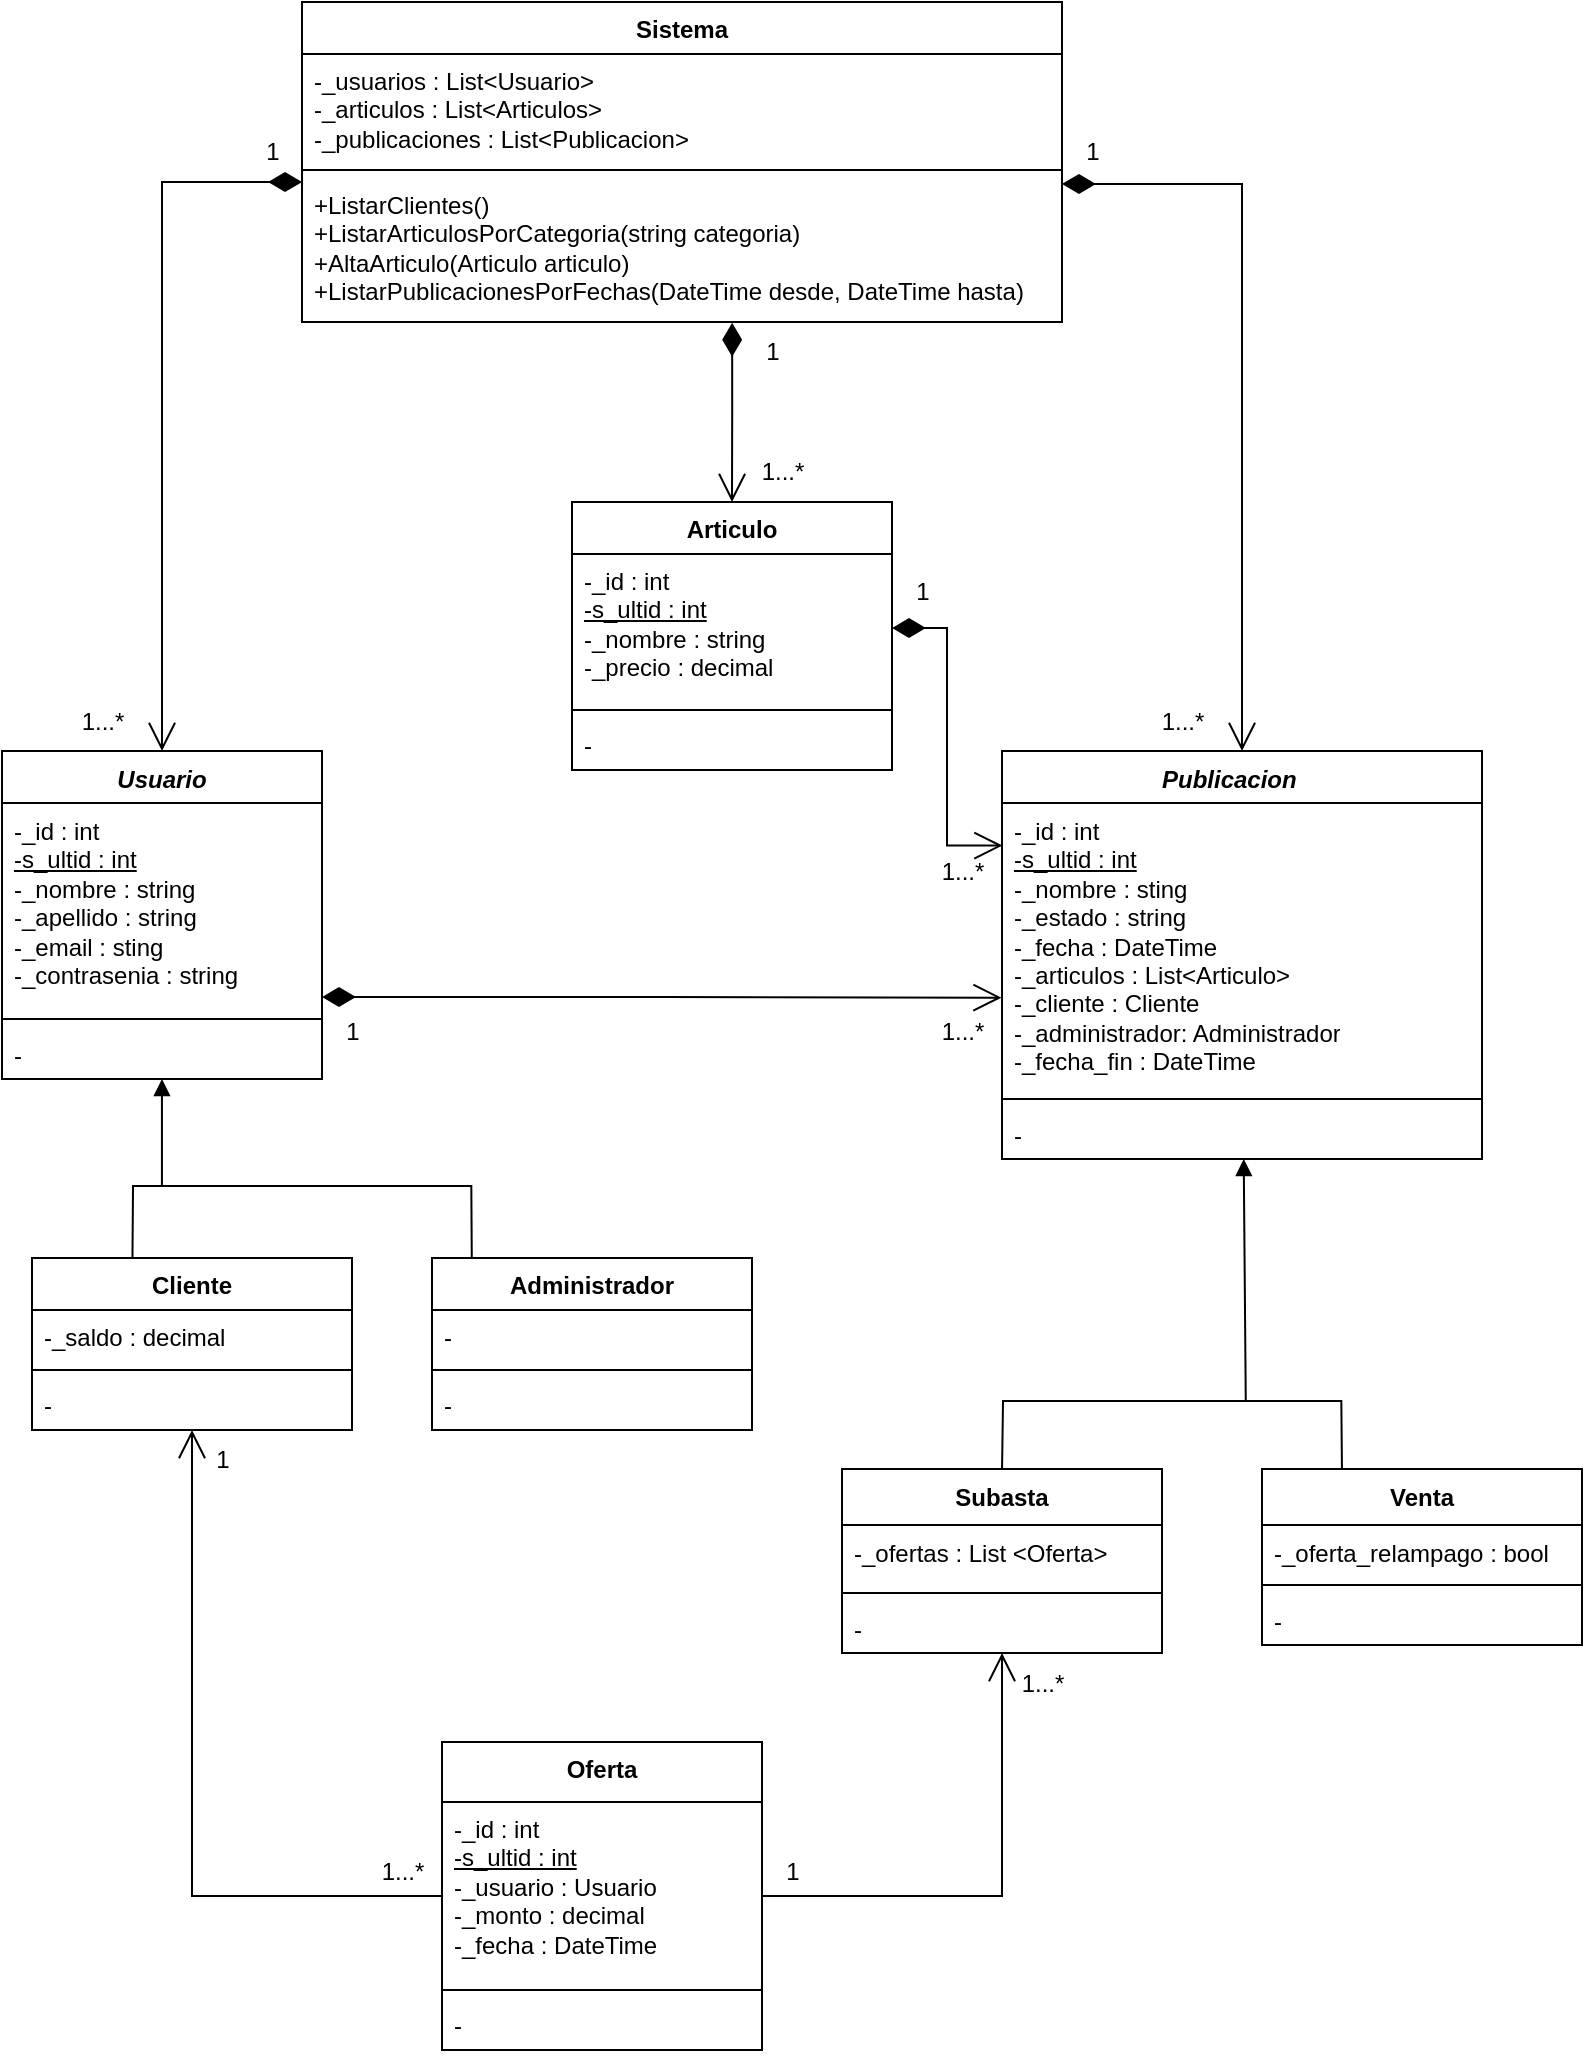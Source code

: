 <mxfile version="24.7.17">
  <diagram name="Page-1" id="lG33fy6lgzviTLGGAwZQ">
    <mxGraphModel dx="1195" dy="652" grid="1" gridSize="10" guides="1" tooltips="1" connect="1" arrows="1" fold="1" page="1" pageScale="1" pageWidth="850" pageHeight="1100" math="0" shadow="0">
      <root>
        <mxCell id="0" />
        <mxCell id="1" parent="0" />
        <mxCell id="HjT6Npaup9nZn42_z8Ke-13" value="" style="html=1;verticalAlign=bottom;endArrow=block;curved=0;rounded=0;exitX=0.088;exitY=0.486;exitDx=0;exitDy=0;exitPerimeter=0;" parent="1" source="HjT6Npaup9nZn42_z8Ke-14" target="HjT6Npaup9nZn42_z8Ke-63" edge="1">
          <mxGeometry width="80" relative="1" as="geometry">
            <mxPoint x="285" y="604.5" as="sourcePoint" />
            <mxPoint x="285" y="614.5" as="targetPoint" />
          </mxGeometry>
        </mxCell>
        <mxCell id="HjT6Npaup9nZn42_z8Ke-14" value="" style="line;strokeWidth=1;fillColor=none;align=left;verticalAlign=middle;spacingTop=-1;spacingLeft=3;spacingRight=3;rotatable=0;labelPosition=right;points=[];portConstraint=eastwest;strokeColor=inherit;" parent="1" vertex="1">
          <mxGeometry x="115" y="608" width="170" height="8" as="geometry" />
        </mxCell>
        <mxCell id="HjT6Npaup9nZn42_z8Ke-16" value="" style="endArrow=none;html=1;rounded=0;entryX=0.003;entryY=0.505;entryDx=0;entryDy=0;entryPerimeter=0;" parent="1" target="HjT6Npaup9nZn42_z8Ke-14" edge="1">
          <mxGeometry width="50" height="50" relative="1" as="geometry">
            <mxPoint x="115.232" y="648" as="sourcePoint" />
            <mxPoint x="125" y="588" as="targetPoint" />
          </mxGeometry>
        </mxCell>
        <mxCell id="HjT6Npaup9nZn42_z8Ke-17" value="" style="endArrow=none;html=1;rounded=0;entryX=0.998;entryY=0.433;entryDx=0;entryDy=0;entryPerimeter=0;" parent="1" target="HjT6Npaup9nZn42_z8Ke-14" edge="1">
          <mxGeometry width="50" height="50" relative="1" as="geometry">
            <mxPoint x="284.892" y="648" as="sourcePoint" />
            <mxPoint x="295" y="588" as="targetPoint" />
          </mxGeometry>
        </mxCell>
        <mxCell id="HjT6Npaup9nZn42_z8Ke-23" value="" style="endArrow=open;html=1;endSize=12;startArrow=diamondThin;startSize=14;startFill=1;edgeStyle=orthogonalEdgeStyle;align=left;verticalAlign=bottom;rounded=0;exitX=0;exitY=0.028;exitDx=0;exitDy=0;exitPerimeter=0;" parent="1" source="HjT6Npaup9nZn42_z8Ke-75" target="HjT6Npaup9nZn42_z8Ke-60" edge="1">
          <mxGeometry x="-1" y="3" relative="1" as="geometry">
            <mxPoint x="270" y="100" as="sourcePoint" />
            <mxPoint x="110" y="200" as="targetPoint" />
          </mxGeometry>
        </mxCell>
        <mxCell id="HjT6Npaup9nZn42_z8Ke-35" value="Articulo" style="swimlane;fontStyle=1;align=center;verticalAlign=top;childLayout=stackLayout;horizontal=1;startSize=26;horizontalStack=0;resizeParent=1;resizeParentMax=0;resizeLast=0;collapsible=1;marginBottom=0;whiteSpace=wrap;html=1;" parent="1" vertex="1">
          <mxGeometry x="335" y="270" width="160" height="134" as="geometry" />
        </mxCell>
        <mxCell id="HjT6Npaup9nZn42_z8Ke-36" value="&lt;div&gt;-_id : int&lt;/div&gt;&lt;div&gt;&lt;u&gt;-s_ultid : int&lt;/u&gt;&lt;br&gt;&lt;/div&gt;&lt;div&gt;-_nombre : string&lt;/div&gt;&lt;div&gt;-_precio : decimal&lt;br&gt;&lt;/div&gt;" style="text;strokeColor=none;fillColor=none;align=left;verticalAlign=top;spacingLeft=4;spacingRight=4;overflow=hidden;rotatable=0;points=[[0,0.5],[1,0.5]];portConstraint=eastwest;whiteSpace=wrap;html=1;" parent="HjT6Npaup9nZn42_z8Ke-35" vertex="1">
          <mxGeometry y="26" width="160" height="74" as="geometry" />
        </mxCell>
        <mxCell id="HjT6Npaup9nZn42_z8Ke-37" value="" style="line;strokeWidth=1;fillColor=none;align=left;verticalAlign=middle;spacingTop=-1;spacingLeft=3;spacingRight=3;rotatable=0;labelPosition=right;points=[];portConstraint=eastwest;strokeColor=inherit;" parent="HjT6Npaup9nZn42_z8Ke-35" vertex="1">
          <mxGeometry y="100" width="160" height="8" as="geometry" />
        </mxCell>
        <mxCell id="HjT6Npaup9nZn42_z8Ke-38" value="-" style="text;strokeColor=none;fillColor=none;align=left;verticalAlign=top;spacingLeft=4;spacingRight=4;overflow=hidden;rotatable=0;points=[[0,0.5],[1,0.5]];portConstraint=eastwest;whiteSpace=wrap;html=1;" parent="HjT6Npaup9nZn42_z8Ke-35" vertex="1">
          <mxGeometry y="108" width="160" height="26" as="geometry" />
        </mxCell>
        <mxCell id="HjT6Npaup9nZn42_z8Ke-39" value="&lt;i&gt;Publicacion&lt;span style=&quot;white-space: pre;&quot;&gt;&#x9;&lt;/span&gt;&lt;/i&gt;" style="swimlane;fontStyle=1;align=center;verticalAlign=top;childLayout=stackLayout;horizontal=1;startSize=26;horizontalStack=0;resizeParent=1;resizeParentMax=0;resizeLast=0;collapsible=1;marginBottom=0;whiteSpace=wrap;html=1;" parent="1" vertex="1">
          <mxGeometry x="550" y="394.5" width="240" height="204" as="geometry" />
        </mxCell>
        <mxCell id="HjT6Npaup9nZn42_z8Ke-40" value="&lt;div&gt;-_id : int&lt;/div&gt;&lt;div&gt;&lt;u&gt;-s_ultid : int&lt;/u&gt;&lt;/div&gt;&lt;div&gt;-_nombre : sting&lt;/div&gt;&lt;div&gt;-_estado : string&lt;/div&gt;&lt;div&gt;-_fecha : DateTime&lt;/div&gt;&lt;div&gt;-_articulos : List&amp;lt;Articulo&amp;gt;&lt;/div&gt;&lt;div&gt;-_cliente : Cliente&lt;/div&gt;&lt;div&gt;-_administrador: Administrador&lt;/div&gt;&lt;div&gt;-_fecha_fin : DateTime&lt;/div&gt;&lt;div&gt;&lt;br&gt;&lt;/div&gt;" style="text;strokeColor=none;fillColor=none;align=left;verticalAlign=top;spacingLeft=4;spacingRight=4;overflow=hidden;rotatable=0;points=[[0,0.5],[1,0.5]];portConstraint=eastwest;whiteSpace=wrap;html=1;" parent="HjT6Npaup9nZn42_z8Ke-39" vertex="1">
          <mxGeometry y="26" width="240" height="144" as="geometry" />
        </mxCell>
        <mxCell id="HjT6Npaup9nZn42_z8Ke-41" value="" style="line;strokeWidth=1;fillColor=none;align=left;verticalAlign=middle;spacingTop=-1;spacingLeft=3;spacingRight=3;rotatable=0;labelPosition=right;points=[];portConstraint=eastwest;strokeColor=inherit;" parent="HjT6Npaup9nZn42_z8Ke-39" vertex="1">
          <mxGeometry y="170" width="240" height="8" as="geometry" />
        </mxCell>
        <mxCell id="HjT6Npaup9nZn42_z8Ke-42" value="-" style="text;strokeColor=none;fillColor=none;align=left;verticalAlign=top;spacingLeft=4;spacingRight=4;overflow=hidden;rotatable=0;points=[[0,0.5],[1,0.5]];portConstraint=eastwest;whiteSpace=wrap;html=1;" parent="HjT6Npaup9nZn42_z8Ke-39" vertex="1">
          <mxGeometry y="178" width="240" height="26" as="geometry" />
        </mxCell>
        <mxCell id="HjT6Npaup9nZn42_z8Ke-43" value="" style="html=1;verticalAlign=bottom;endArrow=block;curved=0;rounded=0;exitX=0.717;exitY=0.535;exitDx=0;exitDy=0;exitPerimeter=0;" parent="1" source="HjT6Npaup9nZn42_z8Ke-44" target="HjT6Npaup9nZn42_z8Ke-39" edge="1">
          <mxGeometry width="80" relative="1" as="geometry">
            <mxPoint x="680.0" y="719.732" as="sourcePoint" />
            <mxPoint x="685.78" y="580.0" as="targetPoint" />
          </mxGeometry>
        </mxCell>
        <mxCell id="HjT6Npaup9nZn42_z8Ke-44" value="" style="line;strokeWidth=1;fillColor=none;align=left;verticalAlign=middle;spacingTop=-1;spacingLeft=3;spacingRight=3;rotatable=0;labelPosition=right;points=[];portConstraint=eastwest;strokeColor=inherit;" parent="1" vertex="1">
          <mxGeometry x="550" y="715.5" width="170" height="8" as="geometry" />
        </mxCell>
        <mxCell id="HjT6Npaup9nZn42_z8Ke-45" value="" style="endArrow=none;html=1;rounded=0;entryX=0.003;entryY=0.505;entryDx=0;entryDy=0;entryPerimeter=0;" parent="1" target="HjT6Npaup9nZn42_z8Ke-44" edge="1">
          <mxGeometry width="50" height="50" relative="1" as="geometry">
            <mxPoint x="550" y="755.5" as="sourcePoint" />
            <mxPoint x="560" y="695.5" as="targetPoint" />
          </mxGeometry>
        </mxCell>
        <mxCell id="HjT6Npaup9nZn42_z8Ke-46" value="" style="endArrow=none;html=1;rounded=0;entryX=0.998;entryY=0.433;entryDx=0;entryDy=0;entryPerimeter=0;" parent="1" target="HjT6Npaup9nZn42_z8Ke-44" edge="1">
          <mxGeometry width="50" height="50" relative="1" as="geometry">
            <mxPoint x="720" y="755.5" as="sourcePoint" />
            <mxPoint x="730" y="695.5" as="targetPoint" />
          </mxGeometry>
        </mxCell>
        <mxCell id="HjT6Npaup9nZn42_z8Ke-47" value="Venta" style="swimlane;fontStyle=1;align=center;verticalAlign=top;childLayout=stackLayout;horizontal=1;startSize=28;horizontalStack=0;resizeParent=1;resizeParentMax=0;resizeLast=0;collapsible=1;marginBottom=0;whiteSpace=wrap;html=1;" parent="1" vertex="1">
          <mxGeometry x="680" y="753.5" width="160" height="88" as="geometry" />
        </mxCell>
        <mxCell id="HjT6Npaup9nZn42_z8Ke-48" value="-_oferta_relampago : bool" style="text;strokeColor=none;fillColor=none;align=left;verticalAlign=top;spacingLeft=4;spacingRight=4;overflow=hidden;rotatable=0;points=[[0,0.5],[1,0.5]];portConstraint=eastwest;whiteSpace=wrap;html=1;" parent="HjT6Npaup9nZn42_z8Ke-47" vertex="1">
          <mxGeometry y="28" width="160" height="26" as="geometry" />
        </mxCell>
        <mxCell id="HjT6Npaup9nZn42_z8Ke-49" value="" style="line;strokeWidth=1;fillColor=none;align=left;verticalAlign=middle;spacingTop=-1;spacingLeft=3;spacingRight=3;rotatable=0;labelPosition=right;points=[];portConstraint=eastwest;strokeColor=inherit;" parent="HjT6Npaup9nZn42_z8Ke-47" vertex="1">
          <mxGeometry y="54" width="160" height="8" as="geometry" />
        </mxCell>
        <mxCell id="HjT6Npaup9nZn42_z8Ke-50" value="-" style="text;strokeColor=none;fillColor=none;align=left;verticalAlign=top;spacingLeft=4;spacingRight=4;overflow=hidden;rotatable=0;points=[[0,0.5],[1,0.5]];portConstraint=eastwest;whiteSpace=wrap;html=1;" parent="HjT6Npaup9nZn42_z8Ke-47" vertex="1">
          <mxGeometry y="62" width="160" height="26" as="geometry" />
        </mxCell>
        <mxCell id="HjT6Npaup9nZn42_z8Ke-51" value="Subasta" style="swimlane;fontStyle=1;align=center;verticalAlign=top;childLayout=stackLayout;horizontal=1;startSize=28;horizontalStack=0;resizeParent=1;resizeParentMax=0;resizeLast=0;collapsible=1;marginBottom=0;whiteSpace=wrap;html=1;" parent="1" vertex="1">
          <mxGeometry x="470" y="753.5" width="160" height="92" as="geometry" />
        </mxCell>
        <mxCell id="HjT6Npaup9nZn42_z8Ke-52" value="-_ofertas : List &amp;lt;Oferta&amp;gt;" style="text;strokeColor=none;fillColor=none;align=left;verticalAlign=top;spacingLeft=4;spacingRight=4;overflow=hidden;rotatable=0;points=[[0,0.5],[1,0.5]];portConstraint=eastwest;whiteSpace=wrap;html=1;" parent="HjT6Npaup9nZn42_z8Ke-51" vertex="1">
          <mxGeometry y="28" width="160" height="30" as="geometry" />
        </mxCell>
        <mxCell id="HjT6Npaup9nZn42_z8Ke-53" value="" style="line;strokeWidth=1;fillColor=none;align=left;verticalAlign=middle;spacingTop=-1;spacingLeft=3;spacingRight=3;rotatable=0;labelPosition=right;points=[];portConstraint=eastwest;strokeColor=inherit;" parent="HjT6Npaup9nZn42_z8Ke-51" vertex="1">
          <mxGeometry y="58" width="160" height="8" as="geometry" />
        </mxCell>
        <mxCell id="HjT6Npaup9nZn42_z8Ke-54" value="-" style="text;strokeColor=none;fillColor=none;align=left;verticalAlign=top;spacingLeft=4;spacingRight=4;overflow=hidden;rotatable=0;points=[[0,0.5],[1,0.5]];portConstraint=eastwest;whiteSpace=wrap;html=1;" parent="HjT6Npaup9nZn42_z8Ke-51" vertex="1">
          <mxGeometry y="66" width="160" height="26" as="geometry" />
        </mxCell>
        <mxCell id="HjT6Npaup9nZn42_z8Ke-55" value="Oferta" style="swimlane;fontStyle=1;align=center;verticalAlign=top;childLayout=stackLayout;horizontal=1;startSize=30;horizontalStack=0;resizeParent=1;resizeParentMax=0;resizeLast=0;collapsible=1;marginBottom=0;whiteSpace=wrap;html=1;" parent="1" vertex="1">
          <mxGeometry x="270" y="890" width="160" height="154" as="geometry" />
        </mxCell>
        <mxCell id="HjT6Npaup9nZn42_z8Ke-56" value="&lt;div&gt;-_id : int&lt;/div&gt;&lt;div&gt;&lt;u&gt;-s_ultid : int&lt;/u&gt;&lt;/div&gt;&lt;div&gt;-_usuario : Usuario&lt;/div&gt;&lt;div&gt;-_monto : decimal&lt;/div&gt;&lt;div&gt;-_fecha : DateTime&lt;br&gt;&lt;/div&gt;" style="text;strokeColor=none;fillColor=none;align=left;verticalAlign=top;spacingLeft=4;spacingRight=4;overflow=hidden;rotatable=0;points=[[0,0.5],[1,0.5]];portConstraint=eastwest;whiteSpace=wrap;html=1;" parent="HjT6Npaup9nZn42_z8Ke-55" vertex="1">
          <mxGeometry y="30" width="160" height="90" as="geometry" />
        </mxCell>
        <mxCell id="HjT6Npaup9nZn42_z8Ke-57" value="" style="line;strokeWidth=1;fillColor=none;align=left;verticalAlign=middle;spacingTop=-1;spacingLeft=3;spacingRight=3;rotatable=0;labelPosition=right;points=[];portConstraint=eastwest;strokeColor=inherit;" parent="HjT6Npaup9nZn42_z8Ke-55" vertex="1">
          <mxGeometry y="120" width="160" height="8" as="geometry" />
        </mxCell>
        <mxCell id="HjT6Npaup9nZn42_z8Ke-58" value="-" style="text;strokeColor=none;fillColor=none;align=left;verticalAlign=top;spacingLeft=4;spacingRight=4;overflow=hidden;rotatable=0;points=[[0,0.5],[1,0.5]];portConstraint=eastwest;whiteSpace=wrap;html=1;" parent="HjT6Npaup9nZn42_z8Ke-55" vertex="1">
          <mxGeometry y="128" width="160" height="26" as="geometry" />
        </mxCell>
        <mxCell id="HjT6Npaup9nZn42_z8Ke-60" value="&lt;i&gt;Usuario&lt;/i&gt;" style="swimlane;fontStyle=1;align=center;verticalAlign=top;childLayout=stackLayout;horizontal=1;startSize=26;horizontalStack=0;resizeParent=1;resizeParentMax=0;resizeLast=0;collapsible=1;marginBottom=0;whiteSpace=wrap;html=1;" parent="1" vertex="1">
          <mxGeometry x="50" y="394.5" width="160" height="164" as="geometry" />
        </mxCell>
        <mxCell id="HjT6Npaup9nZn42_z8Ke-61" value="&lt;div&gt;-_id : int&lt;/div&gt;&lt;div&gt;&lt;u&gt;-s_ultid : int&lt;/u&gt;&lt;br&gt;&lt;/div&gt;&lt;div&gt;-_nombre : string&lt;/div&gt;&lt;div&gt;-_apellido : string&lt;/div&gt;&lt;div&gt;-_email : sting&lt;/div&gt;&lt;div&gt;-_contrasenia : string&lt;br&gt;&lt;/div&gt;" style="text;strokeColor=none;fillColor=none;align=left;verticalAlign=top;spacingLeft=4;spacingRight=4;overflow=hidden;rotatable=0;points=[[0,0.5],[1,0.5]];portConstraint=eastwest;whiteSpace=wrap;html=1;" parent="HjT6Npaup9nZn42_z8Ke-60" vertex="1">
          <mxGeometry y="26" width="160" height="104" as="geometry" />
        </mxCell>
        <mxCell id="HjT6Npaup9nZn42_z8Ke-62" value="" style="line;strokeWidth=1;fillColor=none;align=left;verticalAlign=middle;spacingTop=-1;spacingLeft=3;spacingRight=3;rotatable=0;labelPosition=right;points=[];portConstraint=eastwest;strokeColor=inherit;" parent="HjT6Npaup9nZn42_z8Ke-60" vertex="1">
          <mxGeometry y="130" width="160" height="8" as="geometry" />
        </mxCell>
        <mxCell id="HjT6Npaup9nZn42_z8Ke-63" value="-" style="text;strokeColor=none;fillColor=none;align=left;verticalAlign=top;spacingLeft=4;spacingRight=4;overflow=hidden;rotatable=0;points=[[0,0.5],[1,0.5]];portConstraint=eastwest;whiteSpace=wrap;html=1;" parent="HjT6Npaup9nZn42_z8Ke-60" vertex="1">
          <mxGeometry y="138" width="160" height="26" as="geometry" />
        </mxCell>
        <mxCell id="HjT6Npaup9nZn42_z8Ke-64" value="Cliente" style="swimlane;fontStyle=1;align=center;verticalAlign=top;childLayout=stackLayout;horizontal=1;startSize=26;horizontalStack=0;resizeParent=1;resizeParentMax=0;resizeLast=0;collapsible=1;marginBottom=0;whiteSpace=wrap;html=1;" parent="1" vertex="1">
          <mxGeometry x="65" y="648" width="160" height="86" as="geometry" />
        </mxCell>
        <mxCell id="HjT6Npaup9nZn42_z8Ke-65" value="-_saldo : decimal" style="text;strokeColor=none;fillColor=none;align=left;verticalAlign=top;spacingLeft=4;spacingRight=4;overflow=hidden;rotatable=0;points=[[0,0.5],[1,0.5]];portConstraint=eastwest;whiteSpace=wrap;html=1;" parent="HjT6Npaup9nZn42_z8Ke-64" vertex="1">
          <mxGeometry y="26" width="160" height="26" as="geometry" />
        </mxCell>
        <mxCell id="HjT6Npaup9nZn42_z8Ke-66" value="" style="line;strokeWidth=1;fillColor=none;align=left;verticalAlign=middle;spacingTop=-1;spacingLeft=3;spacingRight=3;rotatable=0;labelPosition=right;points=[];portConstraint=eastwest;strokeColor=inherit;" parent="HjT6Npaup9nZn42_z8Ke-64" vertex="1">
          <mxGeometry y="52" width="160" height="8" as="geometry" />
        </mxCell>
        <mxCell id="HjT6Npaup9nZn42_z8Ke-67" value="-" style="text;strokeColor=none;fillColor=none;align=left;verticalAlign=top;spacingLeft=4;spacingRight=4;overflow=hidden;rotatable=0;points=[[0,0.5],[1,0.5]];portConstraint=eastwest;whiteSpace=wrap;html=1;" parent="HjT6Npaup9nZn42_z8Ke-64" vertex="1">
          <mxGeometry y="60" width="160" height="26" as="geometry" />
        </mxCell>
        <mxCell id="HjT6Npaup9nZn42_z8Ke-68" value="Administrador" style="swimlane;fontStyle=1;align=center;verticalAlign=top;childLayout=stackLayout;horizontal=1;startSize=26;horizontalStack=0;resizeParent=1;resizeParentMax=0;resizeLast=0;collapsible=1;marginBottom=0;whiteSpace=wrap;html=1;" parent="1" vertex="1">
          <mxGeometry x="265" y="648" width="160" height="86" as="geometry" />
        </mxCell>
        <mxCell id="HjT6Npaup9nZn42_z8Ke-69" value="-" style="text;strokeColor=none;fillColor=none;align=left;verticalAlign=top;spacingLeft=4;spacingRight=4;overflow=hidden;rotatable=0;points=[[0,0.5],[1,0.5]];portConstraint=eastwest;whiteSpace=wrap;html=1;" parent="HjT6Npaup9nZn42_z8Ke-68" vertex="1">
          <mxGeometry y="26" width="160" height="26" as="geometry" />
        </mxCell>
        <mxCell id="HjT6Npaup9nZn42_z8Ke-70" value="" style="line;strokeWidth=1;fillColor=none;align=left;verticalAlign=middle;spacingTop=-1;spacingLeft=3;spacingRight=3;rotatable=0;labelPosition=right;points=[];portConstraint=eastwest;strokeColor=inherit;" parent="HjT6Npaup9nZn42_z8Ke-68" vertex="1">
          <mxGeometry y="52" width="160" height="8" as="geometry" />
        </mxCell>
        <mxCell id="HjT6Npaup9nZn42_z8Ke-71" value="-" style="text;strokeColor=none;fillColor=none;align=left;verticalAlign=top;spacingLeft=4;spacingRight=4;overflow=hidden;rotatable=0;points=[[0,0.5],[1,0.5]];portConstraint=eastwest;whiteSpace=wrap;html=1;" parent="HjT6Npaup9nZn42_z8Ke-68" vertex="1">
          <mxGeometry y="60" width="160" height="26" as="geometry" />
        </mxCell>
        <mxCell id="HjT6Npaup9nZn42_z8Ke-72" value="Sistema" style="swimlane;fontStyle=1;align=center;verticalAlign=top;childLayout=stackLayout;horizontal=1;startSize=26;horizontalStack=0;resizeParent=1;resizeParentMax=0;resizeLast=0;collapsible=1;marginBottom=0;whiteSpace=wrap;html=1;" parent="1" vertex="1">
          <mxGeometry x="200" y="20" width="380" height="160" as="geometry" />
        </mxCell>
        <mxCell id="HjT6Npaup9nZn42_z8Ke-73" value="&lt;div&gt;-_usuarios : List&amp;lt;Usuario&amp;gt;&lt;/div&gt;&lt;div&gt;-_articulos : List&amp;lt;Articulos&amp;gt;&lt;/div&gt;&lt;div&gt;-_publicaciones : List&amp;lt;Publicacion&amp;gt;&lt;br&gt;&lt;/div&gt;" style="text;strokeColor=none;fillColor=none;align=left;verticalAlign=top;spacingLeft=4;spacingRight=4;overflow=hidden;rotatable=0;points=[[0,0.5],[1,0.5]];portConstraint=eastwest;whiteSpace=wrap;html=1;" parent="HjT6Npaup9nZn42_z8Ke-72" vertex="1">
          <mxGeometry y="26" width="380" height="54" as="geometry" />
        </mxCell>
        <mxCell id="HjT6Npaup9nZn42_z8Ke-74" value="" style="line;strokeWidth=1;fillColor=none;align=left;verticalAlign=middle;spacingTop=-1;spacingLeft=3;spacingRight=3;rotatable=0;labelPosition=right;points=[];portConstraint=eastwest;strokeColor=inherit;" parent="HjT6Npaup9nZn42_z8Ke-72" vertex="1">
          <mxGeometry y="80" width="380" height="8" as="geometry" />
        </mxCell>
        <mxCell id="HjT6Npaup9nZn42_z8Ke-75" value="&lt;div&gt;+ListarClientes()&lt;/div&gt;&lt;div&gt;+ListarArticulosPorCategoria(string categoria)&lt;/div&gt;&lt;div&gt;+AltaArticulo(Articulo articulo)&lt;/div&gt;&lt;div&gt;+ListarPublicacionesPorFechas(DateTime desde, DateTime hasta)&lt;/div&gt;" style="text;strokeColor=none;fillColor=none;align=left;verticalAlign=top;spacingLeft=4;spacingRight=4;overflow=hidden;rotatable=0;points=[[0,0.5],[1,0.5]];portConstraint=eastwest;whiteSpace=wrap;html=1;" parent="HjT6Npaup9nZn42_z8Ke-72" vertex="1">
          <mxGeometry y="88" width="380" height="72" as="geometry" />
        </mxCell>
        <mxCell id="HjT6Npaup9nZn42_z8Ke-77" value="" style="endArrow=open;html=1;endSize=12;startArrow=diamondThin;startSize=14;startFill=1;edgeStyle=orthogonalEdgeStyle;align=left;verticalAlign=bottom;rounded=0;entryX=0.001;entryY=0.148;entryDx=0;entryDy=0;entryPerimeter=0;" parent="1" source="HjT6Npaup9nZn42_z8Ke-36" target="HjT6Npaup9nZn42_z8Ke-40" edge="1">
          <mxGeometry x="-1" y="3" relative="1" as="geometry">
            <mxPoint x="510" y="607" as="sourcePoint" />
            <mxPoint x="370" y="734" as="targetPoint" />
          </mxGeometry>
        </mxCell>
        <mxCell id="HjT6Npaup9nZn42_z8Ke-78" value="" style="endArrow=open;html=1;endSize=12;startArrow=diamondThin;startSize=14;startFill=1;edgeStyle=orthogonalEdgeStyle;align=left;verticalAlign=bottom;rounded=0;exitX=0.566;exitY=1.005;exitDx=0;exitDy=0;exitPerimeter=0;" parent="1" source="HjT6Npaup9nZn42_z8Ke-75" target="HjT6Npaup9nZn42_z8Ke-35" edge="1">
          <mxGeometry x="-1" y="3" relative="1" as="geometry">
            <mxPoint x="340" y="103" as="sourcePoint" />
            <mxPoint x="380.0" y="200" as="targetPoint" />
          </mxGeometry>
        </mxCell>
        <mxCell id="HjT6Npaup9nZn42_z8Ke-79" value="" style="endArrow=open;html=1;endSize=12;startArrow=diamondThin;startSize=14;startFill=1;edgeStyle=orthogonalEdgeStyle;align=left;verticalAlign=bottom;rounded=0;exitX=1;exitY=0.041;exitDx=0;exitDy=0;exitPerimeter=0;" parent="1" source="HjT6Npaup9nZn42_z8Ke-75" target="HjT6Npaup9nZn42_z8Ke-39" edge="1">
          <mxGeometry x="-1" y="3" relative="1" as="geometry">
            <mxPoint x="640" y="110" as="sourcePoint" />
            <mxPoint x="670" y="200" as="targetPoint" />
          </mxGeometry>
        </mxCell>
        <mxCell id="HjT6Npaup9nZn42_z8Ke-80" value="" style="endArrow=open;endFill=1;endSize=12;html=1;rounded=0;" parent="1" source="HjT6Npaup9nZn42_z8Ke-55" target="HjT6Npaup9nZn42_z8Ke-51" edge="1">
          <mxGeometry width="160" relative="1" as="geometry">
            <mxPoint x="270" y="881.5" as="sourcePoint" />
            <mxPoint x="430" y="881.5" as="targetPoint" />
            <Array as="points">
              <mxPoint x="550" y="967" />
            </Array>
          </mxGeometry>
        </mxCell>
        <mxCell id="HjT6Npaup9nZn42_z8Ke-82" value="1" style="text;html=1;align=center;verticalAlign=middle;resizable=0;points=[];autosize=1;strokeColor=none;fillColor=none;" parent="1" vertex="1">
          <mxGeometry x="495" y="300" width="30" height="30" as="geometry" />
        </mxCell>
        <mxCell id="HjT6Npaup9nZn42_z8Ke-83" value="1" style="text;html=1;align=center;verticalAlign=middle;resizable=0;points=[];autosize=1;strokeColor=none;fillColor=none;" parent="1" vertex="1">
          <mxGeometry x="420" y="180" width="30" height="30" as="geometry" />
        </mxCell>
        <mxCell id="HjT6Npaup9nZn42_z8Ke-84" value="1" style="text;html=1;align=center;verticalAlign=middle;resizable=0;points=[];autosize=1;strokeColor=none;fillColor=none;" parent="1" vertex="1">
          <mxGeometry x="170" y="80" width="30" height="30" as="geometry" />
        </mxCell>
        <mxCell id="HjT6Npaup9nZn42_z8Ke-85" value="1" style="text;html=1;align=center;verticalAlign=middle;resizable=0;points=[];autosize=1;strokeColor=none;fillColor=none;" parent="1" vertex="1">
          <mxGeometry x="580" y="80" width="30" height="30" as="geometry" />
        </mxCell>
        <mxCell id="HjT6Npaup9nZn42_z8Ke-86" value="1...*" style="text;html=1;align=center;verticalAlign=middle;resizable=0;points=[];autosize=1;strokeColor=none;fillColor=none;" parent="1" vertex="1">
          <mxGeometry x="80" y="364.5" width="40" height="30" as="geometry" />
        </mxCell>
        <mxCell id="HjT6Npaup9nZn42_z8Ke-87" value="1...*" style="text;html=1;align=center;verticalAlign=middle;resizable=0;points=[];autosize=1;strokeColor=none;fillColor=none;" parent="1" vertex="1">
          <mxGeometry x="420" y="240" width="40" height="30" as="geometry" />
        </mxCell>
        <mxCell id="HjT6Npaup9nZn42_z8Ke-88" value="1...*" style="text;html=1;align=center;verticalAlign=middle;resizable=0;points=[];autosize=1;strokeColor=none;fillColor=none;" parent="1" vertex="1">
          <mxGeometry x="620" y="364.5" width="40" height="30" as="geometry" />
        </mxCell>
        <mxCell id="HjT6Npaup9nZn42_z8Ke-89" value="1...*" style="text;html=1;align=center;verticalAlign=middle;resizable=0;points=[];autosize=1;strokeColor=none;fillColor=none;" parent="1" vertex="1">
          <mxGeometry x="510" y="440" width="40" height="30" as="geometry" />
        </mxCell>
        <mxCell id="HjT6Npaup9nZn42_z8Ke-90" value="1...*" style="text;html=1;align=center;verticalAlign=middle;resizable=0;points=[];autosize=1;strokeColor=none;fillColor=none;" parent="1" vertex="1">
          <mxGeometry x="550" y="845.5" width="40" height="30" as="geometry" />
        </mxCell>
        <mxCell id="HjT6Npaup9nZn42_z8Ke-93" value="" style="endArrow=open;html=1;endSize=12;startArrow=diamondThin;startSize=14;startFill=1;edgeStyle=orthogonalEdgeStyle;align=left;verticalAlign=bottom;rounded=0;entryX=-0.001;entryY=0.676;entryDx=0;entryDy=0;entryPerimeter=0;exitX=1;exitY=0.75;exitDx=0;exitDy=0;" parent="1" source="HjT6Npaup9nZn42_z8Ke-60" target="HjT6Npaup9nZn42_z8Ke-40" edge="1">
          <mxGeometry x="-1" y="3" relative="1" as="geometry">
            <mxPoint x="389.55" y="464" as="sourcePoint" />
            <mxPoint x="389.55" y="550" as="targetPoint" />
          </mxGeometry>
        </mxCell>
        <mxCell id="HjT6Npaup9nZn42_z8Ke-94" value="1...*" style="text;html=1;align=center;verticalAlign=middle;resizable=0;points=[];autosize=1;strokeColor=none;fillColor=none;" parent="1" vertex="1">
          <mxGeometry x="510" y="520" width="40" height="30" as="geometry" />
        </mxCell>
        <mxCell id="HjT6Npaup9nZn42_z8Ke-95" value="1" style="text;html=1;align=center;verticalAlign=middle;resizable=0;points=[];autosize=1;strokeColor=none;fillColor=none;" parent="1" vertex="1">
          <mxGeometry x="210" y="520" width="30" height="30" as="geometry" />
        </mxCell>
        <mxCell id="HjT6Npaup9nZn42_z8Ke-96" value="1" style="text;html=1;align=center;verticalAlign=middle;resizable=0;points=[];autosize=1;strokeColor=none;fillColor=none;" parent="1" vertex="1">
          <mxGeometry x="430" y="940" width="30" height="30" as="geometry" />
        </mxCell>
        <mxCell id="HjT6Npaup9nZn42_z8Ke-97" value="" style="endArrow=open;endFill=1;endSize=12;html=1;rounded=0;" parent="1" source="HjT6Npaup9nZn42_z8Ke-55" target="HjT6Npaup9nZn42_z8Ke-64" edge="1">
          <mxGeometry width="160" relative="1" as="geometry">
            <mxPoint x="360" y="900" as="sourcePoint" />
            <mxPoint x="480" y="822" as="targetPoint" />
            <Array as="points">
              <mxPoint x="145" y="967" />
            </Array>
          </mxGeometry>
        </mxCell>
        <mxCell id="HjT6Npaup9nZn42_z8Ke-98" value="1" style="text;html=1;align=center;verticalAlign=middle;resizable=0;points=[];autosize=1;strokeColor=none;fillColor=none;" parent="1" vertex="1">
          <mxGeometry x="145" y="734" width="30" height="30" as="geometry" />
        </mxCell>
        <mxCell id="HjT6Npaup9nZn42_z8Ke-99" value="1...*" style="text;html=1;align=center;verticalAlign=middle;resizable=0;points=[];autosize=1;strokeColor=none;fillColor=none;" parent="1" vertex="1">
          <mxGeometry x="230" y="940" width="40" height="30" as="geometry" />
        </mxCell>
      </root>
    </mxGraphModel>
  </diagram>
</mxfile>
